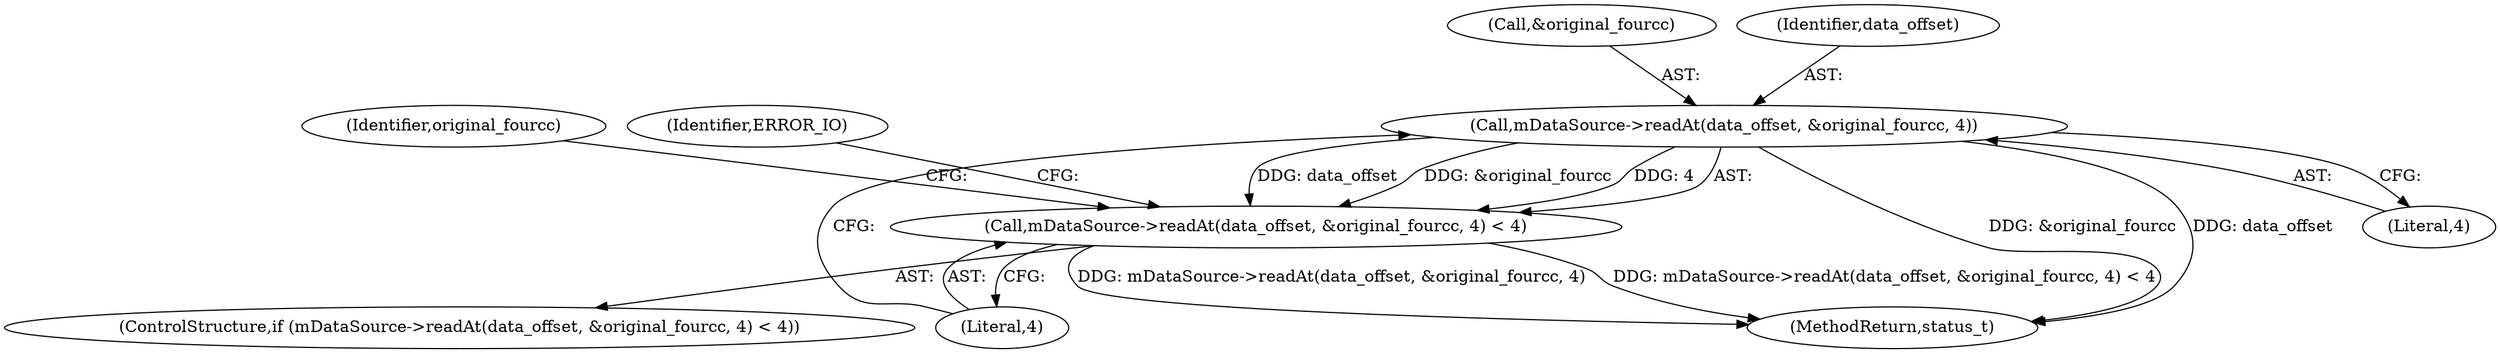 digraph "0_Android_463a6f807e187828442949d1924e143cf07778c6@API" {
"1000805" [label="(Call,mDataSource->readAt(data_offset, &original_fourcc, 4))"];
"1000804" [label="(Call,mDataSource->readAt(data_offset, &original_fourcc, 4) < 4)"];
"1000805" [label="(Call,mDataSource->readAt(data_offset, &original_fourcc, 4))"];
"1000807" [label="(Call,&original_fourcc)"];
"1000806" [label="(Identifier,data_offset)"];
"1000809" [label="(Literal,4)"];
"1000803" [label="(ControlStructure,if (mDataSource->readAt(data_offset, &original_fourcc, 4) < 4))"];
"1000804" [label="(Call,mDataSource->readAt(data_offset, &original_fourcc, 4) < 4)"];
"1000815" [label="(Identifier,original_fourcc)"];
"1000813" [label="(Identifier,ERROR_IO)"];
"1002911" [label="(MethodReturn,status_t)"];
"1000810" [label="(Literal,4)"];
"1000805" -> "1000804"  [label="AST: "];
"1000805" -> "1000809"  [label="CFG: "];
"1000806" -> "1000805"  [label="AST: "];
"1000807" -> "1000805"  [label="AST: "];
"1000809" -> "1000805"  [label="AST: "];
"1000810" -> "1000805"  [label="CFG: "];
"1000805" -> "1002911"  [label="DDG: &original_fourcc"];
"1000805" -> "1002911"  [label="DDG: data_offset"];
"1000805" -> "1000804"  [label="DDG: data_offset"];
"1000805" -> "1000804"  [label="DDG: &original_fourcc"];
"1000805" -> "1000804"  [label="DDG: 4"];
"1000804" -> "1000803"  [label="AST: "];
"1000804" -> "1000810"  [label="CFG: "];
"1000810" -> "1000804"  [label="AST: "];
"1000813" -> "1000804"  [label="CFG: "];
"1000815" -> "1000804"  [label="CFG: "];
"1000804" -> "1002911"  [label="DDG: mDataSource->readAt(data_offset, &original_fourcc, 4)"];
"1000804" -> "1002911"  [label="DDG: mDataSource->readAt(data_offset, &original_fourcc, 4) < 4"];
}
